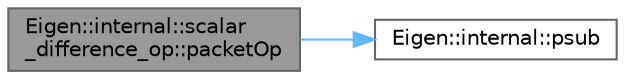digraph "Eigen::internal::scalar_difference_op::packetOp"
{
 // LATEX_PDF_SIZE
  bgcolor="transparent";
  edge [fontname=Helvetica,fontsize=10,labelfontname=Helvetica,labelfontsize=10];
  node [fontname=Helvetica,fontsize=10,shape=box,height=0.2,width=0.4];
  rankdir="LR";
  Node1 [id="Node000001",label="Eigen::internal::scalar\l_difference_op::packetOp",height=0.2,width=0.4,color="gray40", fillcolor="grey60", style="filled", fontcolor="black",tooltip=" "];
  Node1 -> Node2 [id="edge1_Node000001_Node000002",color="steelblue1",style="solid",tooltip=" "];
  Node2 [id="Node000002",label="Eigen::internal::psub",height=0.2,width=0.4,color="grey40", fillcolor="white", style="filled",URL="$namespace_eigen_1_1internal.html#acfb1e7fe49c73d1885dea028b1745e6a",tooltip=" "];
}
